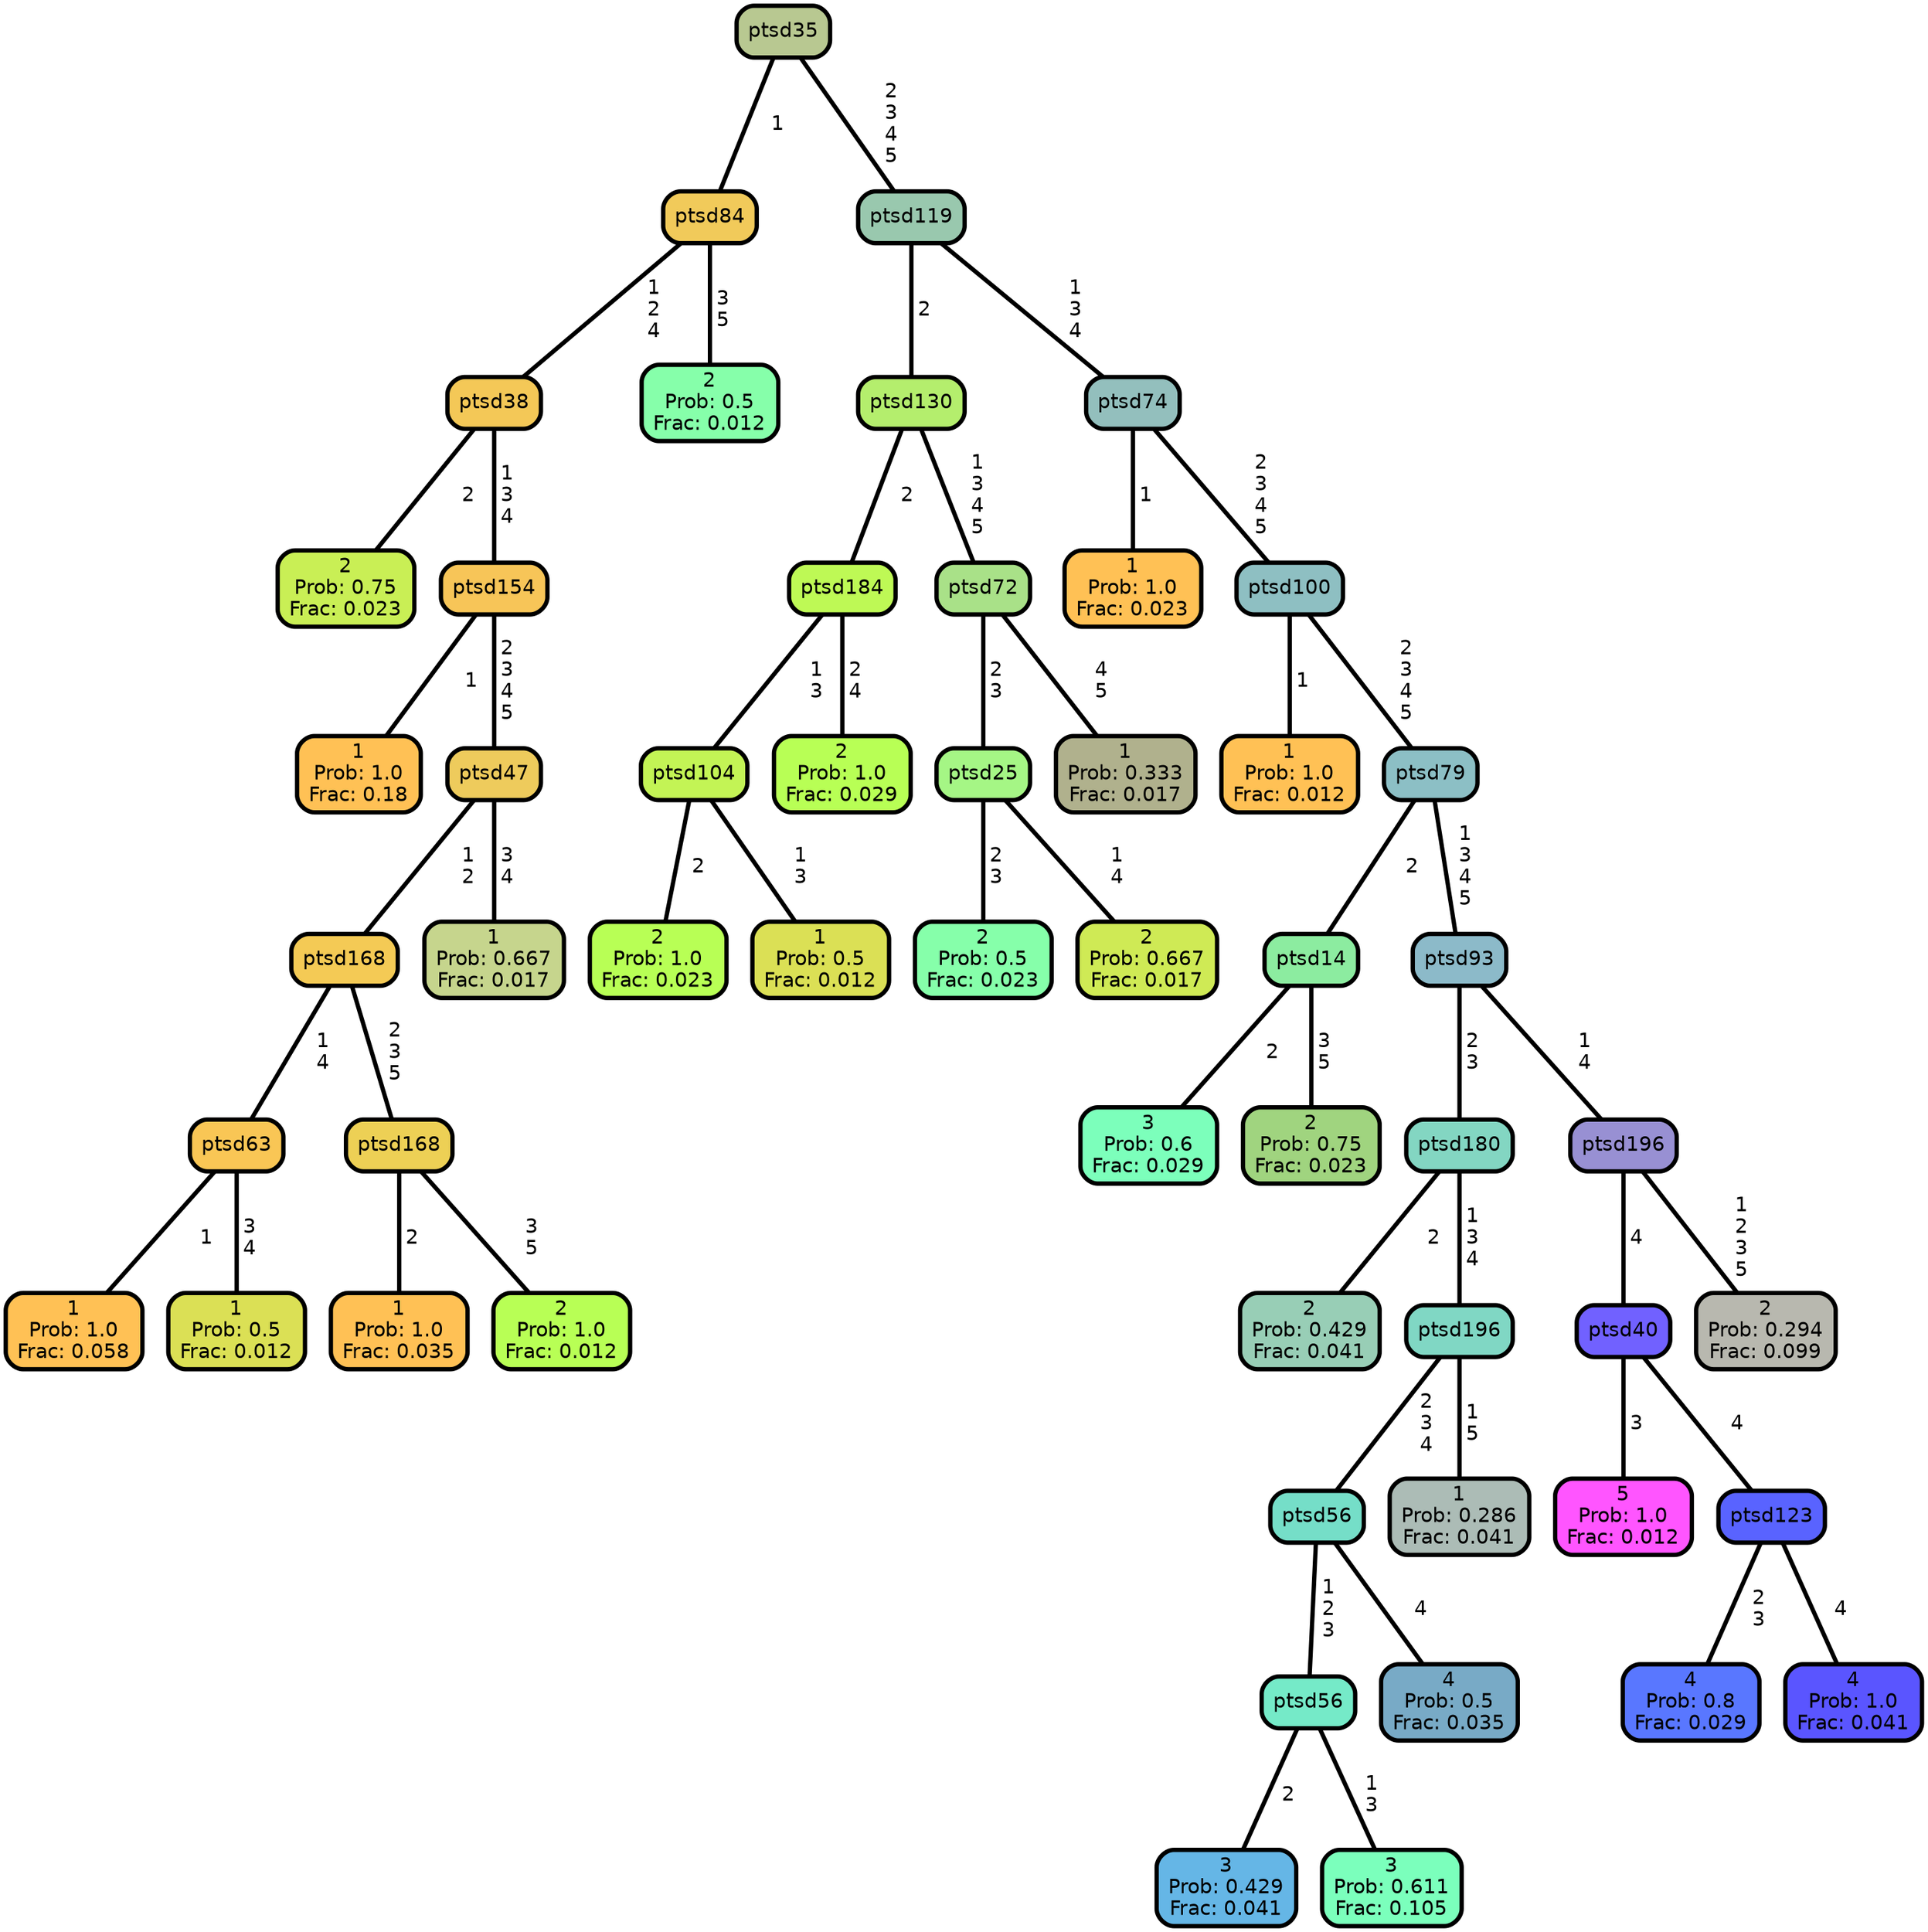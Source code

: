 graph Tree {
node [shape=box, style="filled, rounded",color="black",penwidth="3",fontcolor="black",                 fontname=helvetica] ;
graph [ranksep="0 equally", splines=straight,                 bgcolor=transparent, dpi=200] ;
edge [fontname=helvetica, color=black] ;
0 [label="2
Prob: 0.75
Frac: 0.023", fillcolor="#c9ef55"] ;
1 [label="ptsd38", fillcolor="#f4c857"] ;
2 [label="1
Prob: 1.0
Frac: 0.18", fillcolor="#ffc155"] ;
3 [label="ptsd154", fillcolor="#f7c558"] ;
4 [label="1
Prob: 1.0
Frac: 0.058", fillcolor="#ffc155"] ;
5 [label="ptsd63", fillcolor="#f9c655"] ;
6 [label="1
Prob: 0.5
Frac: 0.012", fillcolor="#dbe055"] ;
7 [label="ptsd168", fillcolor="#f4ca55"] ;
8 [label="1
Prob: 1.0
Frac: 0.035", fillcolor="#ffc155"] ;
9 [label="ptsd168", fillcolor="#edd055"] ;
10 [label="2
Prob: 1.0
Frac: 0.012", fillcolor="#b8ff55"] ;
11 [label="ptsd47", fillcolor="#eecb5c"] ;
12 [label="1
Prob: 0.667
Frac: 0.017", fillcolor="#c6d58d"] ;
13 [label="ptsd84", fillcolor="#f1ca5a"] ;
14 [label="2
Prob: 0.5
Frac: 0.012", fillcolor="#86ffaa"] ;
15 [label="ptsd35", fillcolor="#b8c891"] ;
16 [label="2
Prob: 1.0
Frac: 0.023", fillcolor="#b8ff55"] ;
17 [label="ptsd104", fillcolor="#c3f455"] ;
18 [label="1
Prob: 0.5
Frac: 0.012", fillcolor="#dbe055"] ;
19 [label="ptsd184", fillcolor="#bef955"] ;
20 [label="2
Prob: 1.0
Frac: 0.029", fillcolor="#b8ff55"] ;
21 [label="ptsd130", fillcolor="#b4ee6d"] ;
22 [label="2
Prob: 0.5
Frac: 0.023", fillcolor="#86ffaa"] ;
23 [label="ptsd25", fillcolor="#a5f685"] ;
24 [label="2
Prob: 0.667
Frac: 0.017", fillcolor="#cfea55"] ;
25 [label="ptsd72", fillcolor="#a9e188"] ;
26 [label="1
Prob: 0.333
Frac: 0.017", fillcolor="#b0b18d"] ;
27 [label="ptsd119", fillcolor="#99c8ae"] ;
28 [label="1
Prob: 1.0
Frac: 0.023", fillcolor="#ffc155"] ;
29 [label="ptsd74", fillcolor="#93bfbd"] ;
30 [label="1
Prob: 1.0
Frac: 0.012", fillcolor="#ffc155"] ;
31 [label="ptsd100", fillcolor="#8ebfc2"] ;
32 [label="3
Prob: 0.6
Frac: 0.029", fillcolor="#7cffbb"] ;
33 [label="ptsd14", fillcolor="#8ceca0"] ;
34 [label="2
Prob: 0.75
Frac: 0.023", fillcolor="#a0d47f"] ;
35 [label="ptsd79", fillcolor="#8cbfc5"] ;
36 [label="2
Prob: 0.429
Frac: 0.041", fillcolor="#98ceb6"] ;
37 [label="ptsd180", fillcolor="#83d6c2"] ;
38 [label="3
Prob: 0.429
Frac: 0.041", fillcolor="#65b6e6"] ;
39 [label="ptsd56", fillcolor="#75eac8"] ;
40 [label="3
Prob: 0.611
Frac: 0.105", fillcolor="#7bffbc"] ;
41 [label="ptsd56", fillcolor="#75dec8"] ;
42 [label="4
Prob: 0.5
Frac: 0.035", fillcolor="#78aac6"] ;
43 [label="ptsd196", fillcolor="#80d7c4"] ;
44 [label="1
Prob: 0.286
Frac: 0.041", fillcolor="#acbcb6"] ;
45 [label="ptsd93", fillcolor="#8cbac9"] ;
46 [label="5
Prob: 1.0
Frac: 0.012", fillcolor="#ff55ff"] ;
47 [label="ptsd40", fillcolor="#7161ff"] ;
48 [label="4
Prob: 0.8
Frac: 0.029", fillcolor="#5977ff"] ;
49 [label="ptsd123", fillcolor="#5963ff"] ;
50 [label="4
Prob: 1.0
Frac: 0.041", fillcolor="#5a55ff"] ;
51 [label="ptsd196", fillcolor="#9890d3"] ;
52 [label="2
Prob: 0.294
Frac: 0.099", fillcolor="#b8b8af"] ;
1 -- 0 [label=" 2",penwidth=3] ;
1 -- 3 [label=" 1\n 3\n 4",penwidth=3] ;
3 -- 2 [label=" 1",penwidth=3] ;
3 -- 11 [label=" 2\n 3\n 4\n 5",penwidth=3] ;
5 -- 4 [label=" 1",penwidth=3] ;
5 -- 6 [label=" 3\n 4",penwidth=3] ;
7 -- 5 [label=" 1\n 4",penwidth=3] ;
7 -- 9 [label=" 2\n 3\n 5",penwidth=3] ;
9 -- 8 [label=" 2",penwidth=3] ;
9 -- 10 [label=" 3\n 5",penwidth=3] ;
11 -- 7 [label=" 1\n 2",penwidth=3] ;
11 -- 12 [label=" 3\n 4",penwidth=3] ;
13 -- 1 [label=" 1\n 2\n 4",penwidth=3] ;
13 -- 14 [label=" 3\n 5",penwidth=3] ;
15 -- 13 [label=" 1",penwidth=3] ;
15 -- 27 [label=" 2\n 3\n 4\n 5",penwidth=3] ;
17 -- 16 [label=" 2",penwidth=3] ;
17 -- 18 [label=" 1\n 3",penwidth=3] ;
19 -- 17 [label=" 1\n 3",penwidth=3] ;
19 -- 20 [label=" 2\n 4",penwidth=3] ;
21 -- 19 [label=" 2",penwidth=3] ;
21 -- 25 [label=" 1\n 3\n 4\n 5",penwidth=3] ;
23 -- 22 [label=" 2\n 3",penwidth=3] ;
23 -- 24 [label=" 1\n 4",penwidth=3] ;
25 -- 23 [label=" 2\n 3",penwidth=3] ;
25 -- 26 [label=" 4\n 5",penwidth=3] ;
27 -- 21 [label=" 2",penwidth=3] ;
27 -- 29 [label=" 1\n 3\n 4",penwidth=3] ;
29 -- 28 [label=" 1",penwidth=3] ;
29 -- 31 [label=" 2\n 3\n 4\n 5",penwidth=3] ;
31 -- 30 [label=" 1",penwidth=3] ;
31 -- 35 [label=" 2\n 3\n 4\n 5",penwidth=3] ;
33 -- 32 [label=" 2",penwidth=3] ;
33 -- 34 [label=" 3\n 5",penwidth=3] ;
35 -- 33 [label=" 2",penwidth=3] ;
35 -- 45 [label=" 1\n 3\n 4\n 5",penwidth=3] ;
37 -- 36 [label=" 2",penwidth=3] ;
37 -- 43 [label=" 1\n 3\n 4",penwidth=3] ;
39 -- 38 [label=" 2",penwidth=3] ;
39 -- 40 [label=" 1\n 3",penwidth=3] ;
41 -- 39 [label=" 1\n 2\n 3",penwidth=3] ;
41 -- 42 [label=" 4",penwidth=3] ;
43 -- 41 [label=" 2\n 3\n 4",penwidth=3] ;
43 -- 44 [label=" 1\n 5",penwidth=3] ;
45 -- 37 [label=" 2\n 3",penwidth=3] ;
45 -- 51 [label=" 1\n 4",penwidth=3] ;
47 -- 46 [label=" 3",penwidth=3] ;
47 -- 49 [label=" 4",penwidth=3] ;
49 -- 48 [label=" 2\n 3",penwidth=3] ;
49 -- 50 [label=" 4",penwidth=3] ;
51 -- 47 [label=" 4",penwidth=3] ;
51 -- 52 [label=" 1\n 2\n 3\n 5",penwidth=3] ;
{rank = same;}}